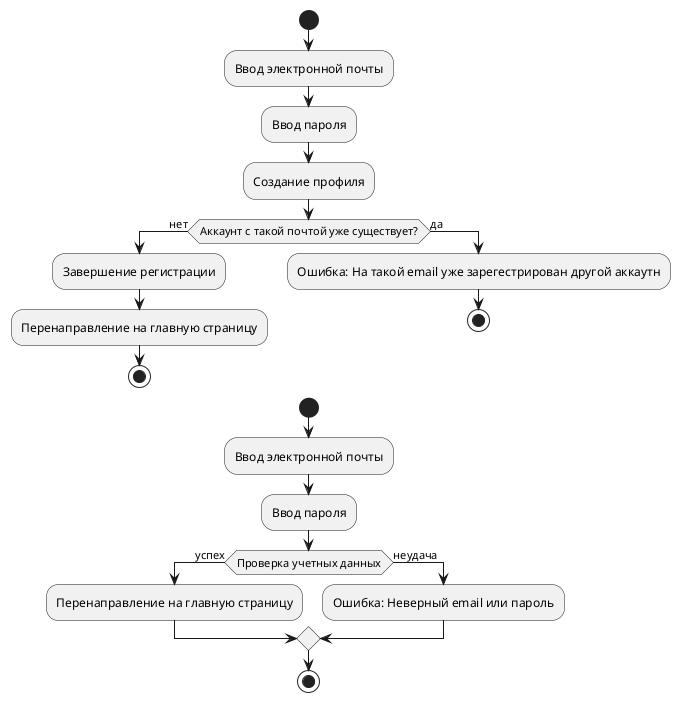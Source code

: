 @startuml AuthRegAD
start
:Ввод электронной почты;
:Ввод пароля;
:Создание профиля;
if (Аккаунт с такой почтой уже существует?) then (нет)
    :Завершение регистрации;
    :Перенаправление на главную страницу;
    stop
else (да)
    :Ошибка: На такой email уже зарегестрирован другой аккаутн;
    stop
endif

start
:Ввод электронной почты;
:Ввод пароля;
if (Проверка учетных данных) then (успех)
    :Перенаправление на главную страницу;
else (неудача)
    :Ошибка: Неверный email или пароль;
endif
stop
@enduml
